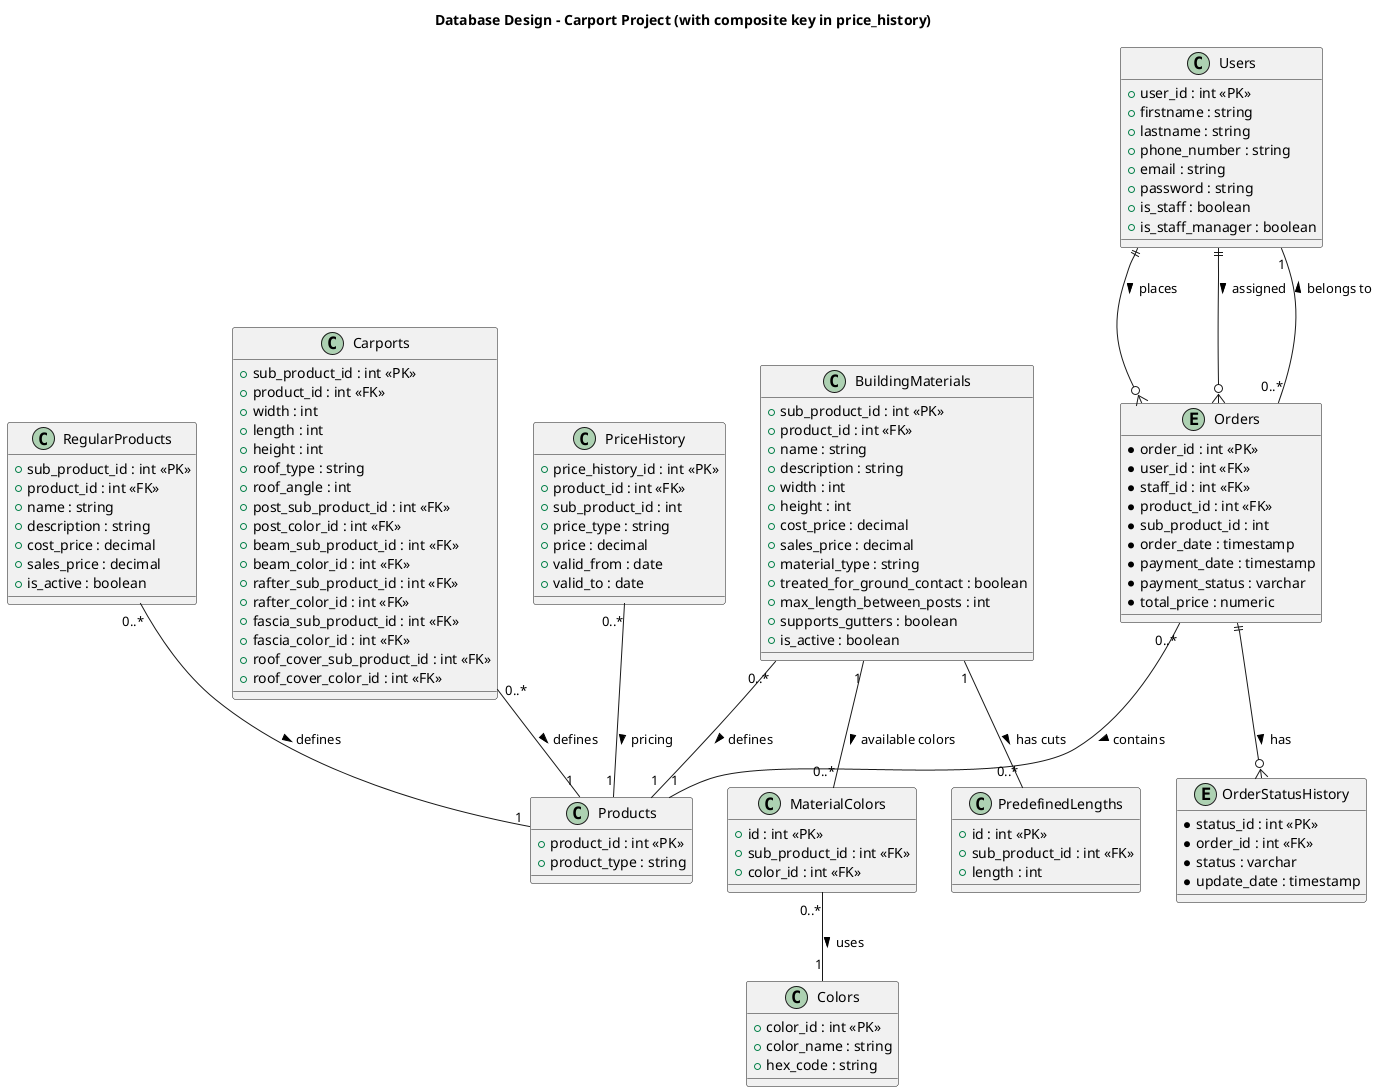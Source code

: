 @startuml
title Database Design - Carport Project (with composite key in price_history)

' --- Tables ---

class Users {
    +user_id : int <<PK>>
    +firstname : string
    +lastname : string
    +phone_number : string
    +email : string
    +password : string
    +is_staff : boolean
    +is_staff_manager : boolean
}

class Products {
    +product_id : int <<PK>>
    +product_type : string
}

class Colors {
    +color_id : int <<PK>>
    +color_name : string
    +hex_code : string
}

class BuildingMaterials {
    +sub_product_id : int <<PK>>
    +product_id : int <<FK>>
    +name : string
    +description : string
    +width : int
    +height : int
    +cost_price : decimal
    +sales_price : decimal
    +material_type : string
    +treated_for_ground_contact : boolean
    +max_length_between_posts : int
    +supports_gutters : boolean
    +is_active : boolean
}

class RegularProducts {
    +sub_product_id : int <<PK>>
    +product_id : int <<FK>>
    +name : string
    +description : string
    +cost_price : decimal
    +sales_price : decimal
    +is_active : boolean
}

class Carports {
    +sub_product_id : int <<PK>>
    +product_id : int <<FK>>
    +width : int
    +length : int
    +height : int
    +roof_type : string
    +roof_angle : int
    +post_sub_product_id : int <<FK>>
    +post_color_id : int <<FK>>
    +beam_sub_product_id : int <<FK>>
    +beam_color_id : int <<FK>>
    +rafter_sub_product_id : int <<FK>>
    +rafter_color_id : int <<FK>>
    +fascia_sub_product_id : int <<FK>>
    +fascia_color_id : int <<FK>>
    +roof_cover_sub_product_id : int <<FK>>
    +roof_cover_color_id : int <<FK>>
}

class MaterialColors {
    +id : int <<PK>>
    +sub_product_id : int <<FK>>
    +color_id : int <<FK>>
}

class PredefinedLengths {
    +id : int <<PK>>
    +sub_product_id : int <<FK>>
    +length : int
}

class PriceHistory {
    +price_history_id : int <<PK>>
    +product_id : int <<FK>>
    +sub_product_id : int
    +price_type : string
    +price : decimal
    +valid_from : date
    +valid_to : date
}

entity Orders {
    * order_id : int <<PK>>
    * user_id : int <<FK>>
    * staff_id : int <<FK>>
    * product_id : int <<FK>>
    * sub_product_id : int
    * order_date : timestamp
    * payment_date : timestamp
    * payment_status : varchar
    * total_price : numeric
}

entity OrderStatusHistory {
    * status_id : int <<PK>>
    * order_id : int <<FK>>
    * status : varchar
    * update_date : timestamp
}

' --- Relationships ---

Users ||--o{ Orders : places >
Users ||--o{ Orders : assigned >

Orders "0..*" -- "1" Users : belongs to >
Orders "0..*" -- "1" Products : contains >
Orders ||--o{ OrderStatusHistory : has >

BuildingMaterials "0..*" -- "1" Products : defines >
RegularProducts "0..*" -- "1" Products : defines >
Carports "0..*" -- "1" Products : defines >

BuildingMaterials "1" -- "0..*" PredefinedLengths : has cuts >
BuildingMaterials "1" -- "0..*" MaterialColors : available colors >
MaterialColors "0..*" -- "1" Colors : uses >

PriceHistory "0..*" -- "1" Products : pricing >

@enduml

